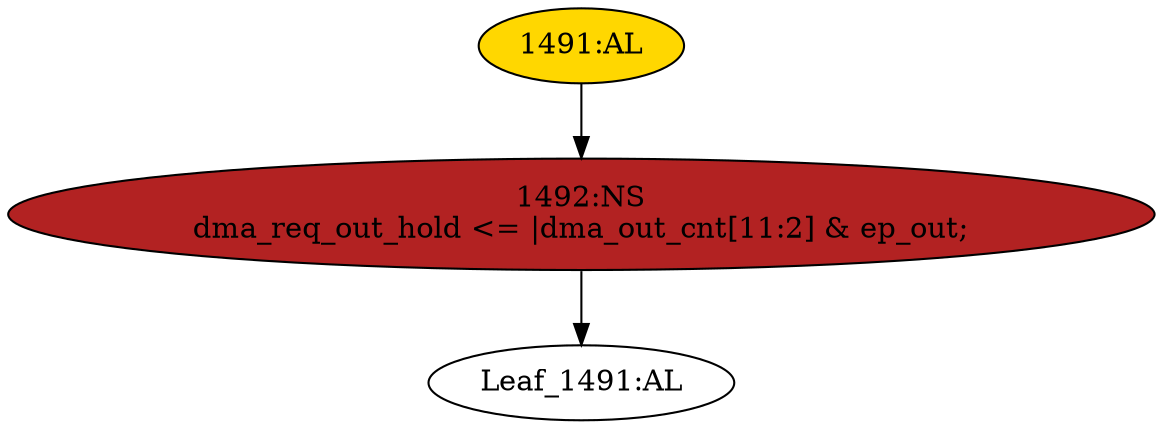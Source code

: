 strict digraph "" {
	node [label="\N"];
	"1491:AL"	 [ast="<pyverilog.vparser.ast.Always object at 0x7f0a38ecf950>",
		clk_sens=False,
		fillcolor=gold,
		label="1491:AL",
		sens="['wclk']",
		statements="[]",
		style=filled,
		typ=Always,
		use_var="['ep_out', 'dma_out_cnt']"];
	"1492:NS"	 [ast="<pyverilog.vparser.ast.NonblockingSubstitution object at 0x7f0a38ecfdd0>",
		fillcolor=firebrick,
		label="1492:NS
dma_req_out_hold <= |dma_out_cnt[11:2] & ep_out;",
		statements="[<pyverilog.vparser.ast.NonblockingSubstitution object at 0x7f0a38ecfdd0>]",
		style=filled,
		typ=NonblockingSubstitution];
	"1491:AL" -> "1492:NS"	 [cond="[]",
		lineno=None];
	"Leaf_1491:AL"	 [def_var="['dma_req_out_hold']",
		label="Leaf_1491:AL"];
	"1492:NS" -> "Leaf_1491:AL"	 [cond="[]",
		lineno=None];
}
